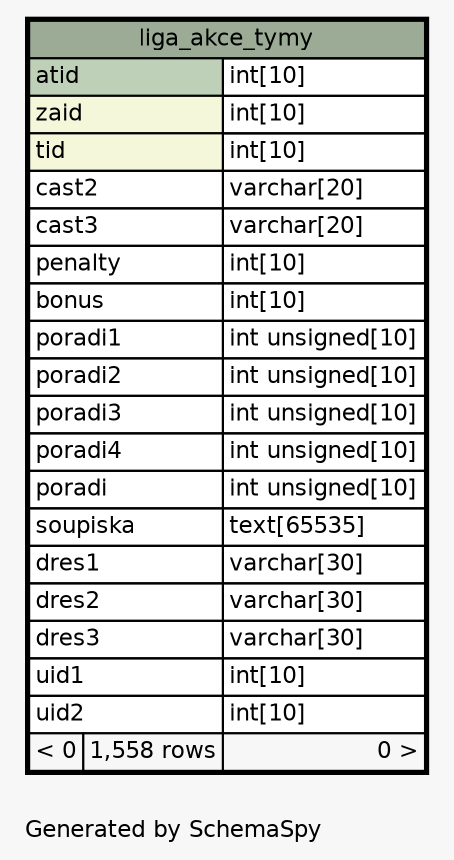 // dot 2.38.0 on Mac OS X 10.9.4
// SchemaSpy rev 590
digraph "oneDegreeRelationshipsDiagram" {
  graph [
    rankdir="RL"
    bgcolor="#f7f7f7"
    label="\nGenerated by SchemaSpy"
    labeljust="l"
    nodesep="0.18"
    ranksep="0.46"
    fontname="Helvetica"
    fontsize="11"
  ];
  node [
    fontname="Helvetica"
    fontsize="11"
    shape="plaintext"
  ];
  edge [
    arrowsize="0.8"
  ];
  "liga_akce_tymy" [
    label=<
    <TABLE BORDER="2" CELLBORDER="1" CELLSPACING="0" BGCOLOR="#ffffff">
      <TR><TD COLSPAN="3" BGCOLOR="#9bab96" ALIGN="CENTER">liga_akce_tymy</TD></TR>
      <TR><TD PORT="atid" COLSPAN="2" BGCOLOR="#bed1b8" ALIGN="LEFT">atid</TD><TD PORT="atid.type" ALIGN="LEFT">int[10]</TD></TR>
      <TR><TD PORT="zaid" COLSPAN="2" BGCOLOR="#f4f7da" ALIGN="LEFT">zaid</TD><TD PORT="zaid.type" ALIGN="LEFT">int[10]</TD></TR>
      <TR><TD PORT="tid" COLSPAN="2" BGCOLOR="#f4f7da" ALIGN="LEFT">tid</TD><TD PORT="tid.type" ALIGN="LEFT">int[10]</TD></TR>
      <TR><TD PORT="cast2" COLSPAN="2" ALIGN="LEFT">cast2</TD><TD PORT="cast2.type" ALIGN="LEFT">varchar[20]</TD></TR>
      <TR><TD PORT="cast3" COLSPAN="2" ALIGN="LEFT">cast3</TD><TD PORT="cast3.type" ALIGN="LEFT">varchar[20]</TD></TR>
      <TR><TD PORT="penalty" COLSPAN="2" ALIGN="LEFT">penalty</TD><TD PORT="penalty.type" ALIGN="LEFT">int[10]</TD></TR>
      <TR><TD PORT="bonus" COLSPAN="2" ALIGN="LEFT">bonus</TD><TD PORT="bonus.type" ALIGN="LEFT">int[10]</TD></TR>
      <TR><TD PORT="poradi1" COLSPAN="2" ALIGN="LEFT">poradi1</TD><TD PORT="poradi1.type" ALIGN="LEFT">int unsigned[10]</TD></TR>
      <TR><TD PORT="poradi2" COLSPAN="2" ALIGN="LEFT">poradi2</TD><TD PORT="poradi2.type" ALIGN="LEFT">int unsigned[10]</TD></TR>
      <TR><TD PORT="poradi3" COLSPAN="2" ALIGN="LEFT">poradi3</TD><TD PORT="poradi3.type" ALIGN="LEFT">int unsigned[10]</TD></TR>
      <TR><TD PORT="poradi4" COLSPAN="2" ALIGN="LEFT">poradi4</TD><TD PORT="poradi4.type" ALIGN="LEFT">int unsigned[10]</TD></TR>
      <TR><TD PORT="poradi" COLSPAN="2" ALIGN="LEFT">poradi</TD><TD PORT="poradi.type" ALIGN="LEFT">int unsigned[10]</TD></TR>
      <TR><TD PORT="soupiska" COLSPAN="2" ALIGN="LEFT">soupiska</TD><TD PORT="soupiska.type" ALIGN="LEFT">text[65535]</TD></TR>
      <TR><TD PORT="dres1" COLSPAN="2" ALIGN="LEFT">dres1</TD><TD PORT="dres1.type" ALIGN="LEFT">varchar[30]</TD></TR>
      <TR><TD PORT="dres2" COLSPAN="2" ALIGN="LEFT">dres2</TD><TD PORT="dres2.type" ALIGN="LEFT">varchar[30]</TD></TR>
      <TR><TD PORT="dres3" COLSPAN="2" ALIGN="LEFT">dres3</TD><TD PORT="dres3.type" ALIGN="LEFT">varchar[30]</TD></TR>
      <TR><TD PORT="uid1" COLSPAN="2" ALIGN="LEFT">uid1</TD><TD PORT="uid1.type" ALIGN="LEFT">int[10]</TD></TR>
      <TR><TD PORT="uid2" COLSPAN="2" ALIGN="LEFT">uid2</TD><TD PORT="uid2.type" ALIGN="LEFT">int[10]</TD></TR>
      <TR><TD ALIGN="LEFT" BGCOLOR="#f7f7f7">&lt; 0</TD><TD ALIGN="RIGHT" BGCOLOR="#f7f7f7">1,558 rows</TD><TD ALIGN="RIGHT" BGCOLOR="#f7f7f7">0 &gt;</TD></TR>
    </TABLE>>
    URL="liga_akce_tymy.html"
    tooltip="liga_akce_tymy"
  ];
}
